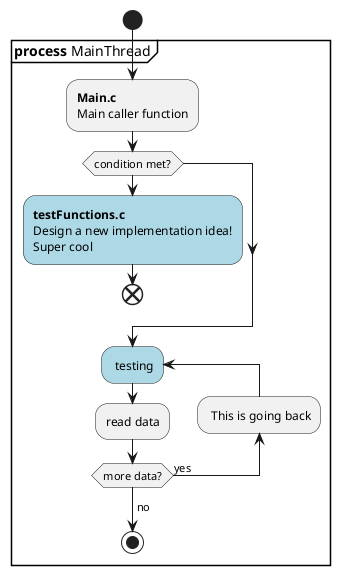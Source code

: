 @startuml inline_umlgraph_1.svg
start

partition "**process** MainThread" {

    :**Main.c**
    Main caller function;

    if (condition met?) then
        #lightblue:**testFunctions.c**
        Design a new implementation idea!
        Super cool;
        end
    endif

    #lightblue:repeat : testing;
        :read data;
    backward: This is going back;
    repeat while (more data?) is (yes)
    ->no;

    stop

}
@enduml
